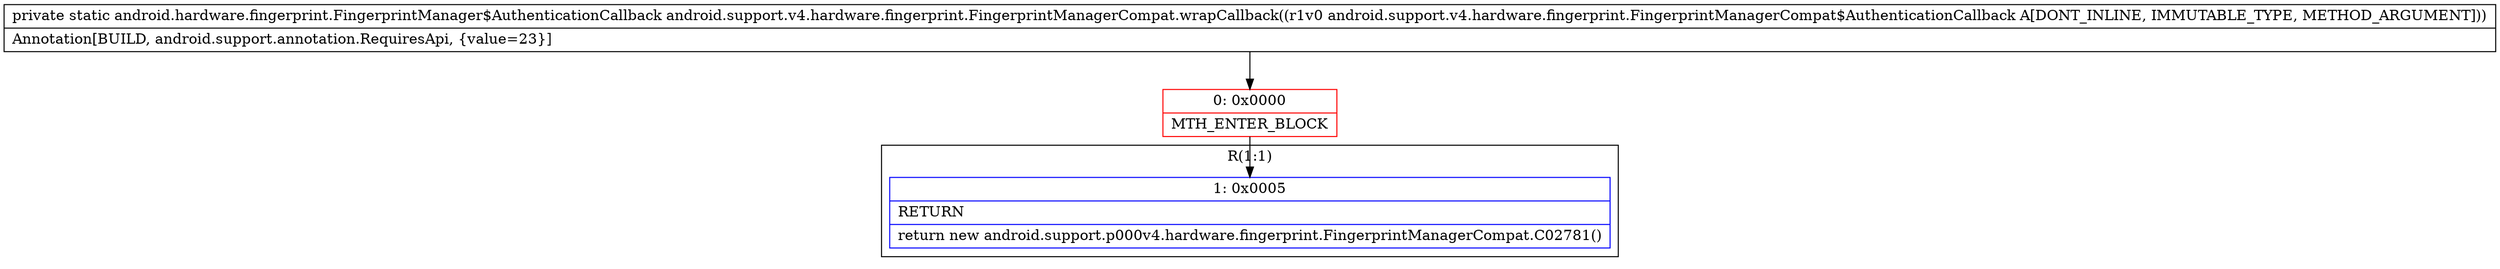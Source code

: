 digraph "CFG forandroid.support.v4.hardware.fingerprint.FingerprintManagerCompat.wrapCallback(Landroid\/support\/v4\/hardware\/fingerprint\/FingerprintManagerCompat$AuthenticationCallback;)Landroid\/hardware\/fingerprint\/FingerprintManager$AuthenticationCallback;" {
subgraph cluster_Region_308277134 {
label = "R(1:1)";
node [shape=record,color=blue];
Node_1 [shape=record,label="{1\:\ 0x0005|RETURN\l|return new android.support.p000v4.hardware.fingerprint.FingerprintManagerCompat.C02781()\l}"];
}
Node_0 [shape=record,color=red,label="{0\:\ 0x0000|MTH_ENTER_BLOCK\l}"];
MethodNode[shape=record,label="{private static android.hardware.fingerprint.FingerprintManager$AuthenticationCallback android.support.v4.hardware.fingerprint.FingerprintManagerCompat.wrapCallback((r1v0 android.support.v4.hardware.fingerprint.FingerprintManagerCompat$AuthenticationCallback A[DONT_INLINE, IMMUTABLE_TYPE, METHOD_ARGUMENT]))  | Annotation[BUILD, android.support.annotation.RequiresApi, \{value=23\}]\l}"];
MethodNode -> Node_0;
Node_0 -> Node_1;
}

